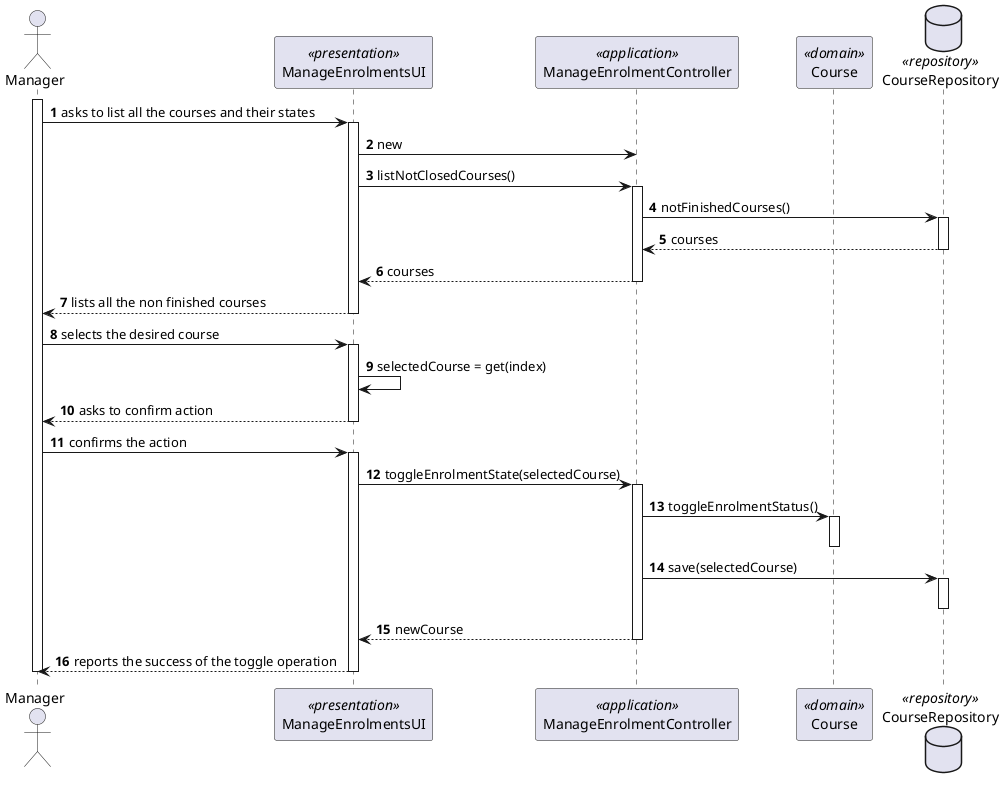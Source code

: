 @startuml US1003_SD
autonumber

actor "Manager" as M
participant "ManageEnrolmentsUI" as UI <<presentation>>
participant "ManageEnrolmentController" as CTRL <<application>>
participant "Course" as C <<domain>>

database CourseRepository as REP <<repository>>

activate M

M -> UI : asks to list all the courses and their states
activate UI

UI -> CTRL : new
UI -> CTRL : listNotClosedCourses()
activate CTRL
CTRL -> REP : notFinishedCourses()
activate REP
REP --> CTRL : courses
deactivate REP
CTRL --> UI : courses
deactivate CTRL

UI --> M : lists all the non finished courses
deactivate UI

M -> UI : selects the desired course
activate UI
UI -> UI : selectedCourse = get(index)
UI --> M : asks to confirm action
deactivate UI

M -> UI : confirms the action
activate UI
UI->CTRL : toggleEnrolmentState(selectedCourse)
activate CTRL
CTRL -> C : toggleEnrolmentStatus()
activate C
deactivate C
CTRL -> REP : save(selectedCourse)
activate REP
deactivate REP
CTRL --> UI : newCourse
deactivate CTRL
UI--> M : reports the success of the toggle operation
deactivate UI

deactivate M

@enduml
